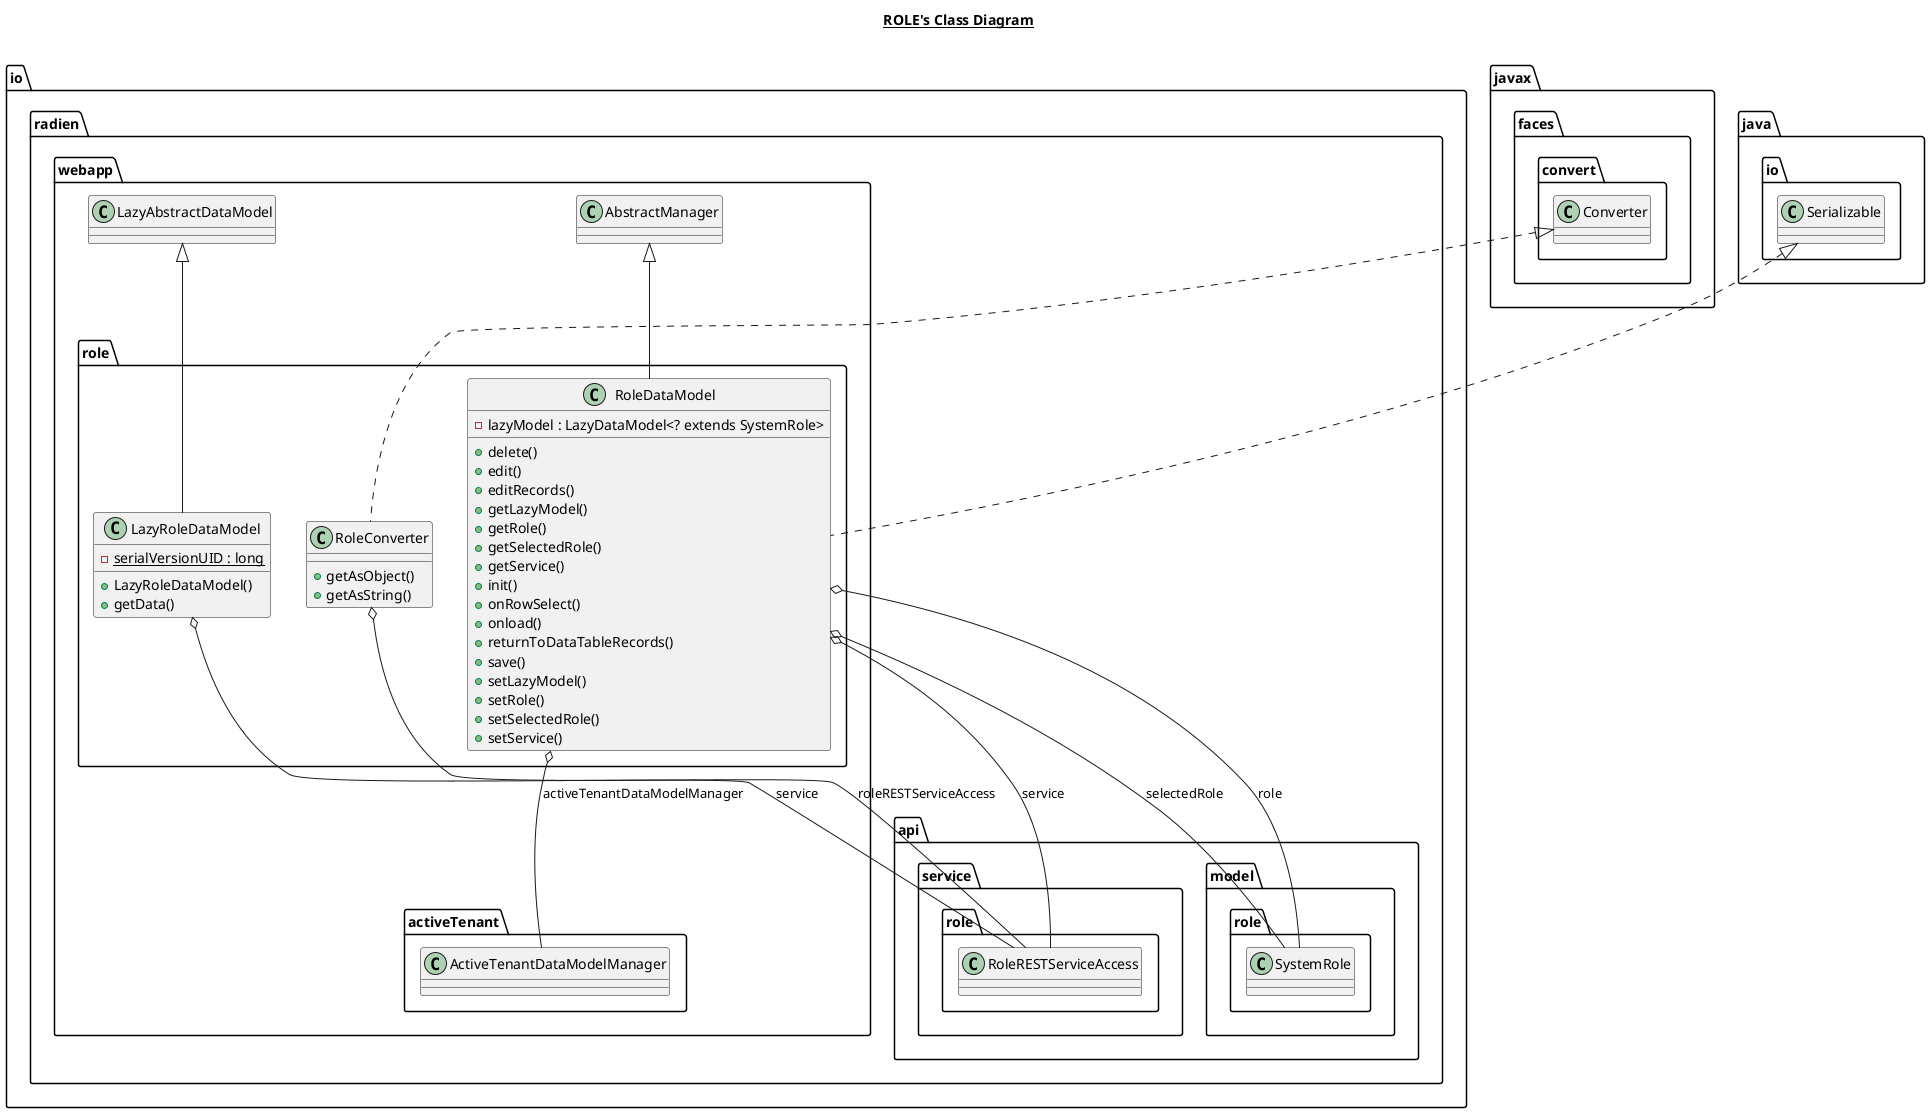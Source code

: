 @startuml

title __ROLE's Class Diagram__\n

  namespace io.radien.webapp {
    namespace role {
      class io.radien.webapp.role.LazyRoleDataModel {
          {static} - serialVersionUID : long
          + LazyRoleDataModel()
          + getData()
      }
    }
  }
  

  namespace io.radien.webapp {
    namespace role {
      class io.radien.webapp.role.RoleConverter {
          + getAsObject()
          + getAsString()
      }
    }
  }
  

  namespace io.radien.webapp {
    namespace role {
      class io.radien.webapp.role.RoleDataModel {
          - lazyModel : LazyDataModel<? extends SystemRole>
          + delete()
          + edit()
          + editRecords()
          + getLazyModel()
          + getRole()
          + getSelectedRole()
          + getService()
          + init()
          + onRowSelect()
          + onload()
          + returnToDataTableRecords()
          + save()
          + setLazyModel()
          + setRole()
          + setSelectedRole()
          + setService()
      }
    }
  }
  

  io.radien.webapp.role.LazyRoleDataModel -up-|> io.radien.webapp.LazyAbstractDataModel
  io.radien.webapp.role.LazyRoleDataModel o-- io.radien.api.service.role.RoleRESTServiceAccess : service
  io.radien.webapp.role.RoleConverter .up.|> javax.faces.convert.Converter
  io.radien.webapp.role.RoleConverter o-- io.radien.api.service.role.RoleRESTServiceAccess : roleRESTServiceAccess
  io.radien.webapp.role.RoleDataModel .up.|> java.io.Serializable
  io.radien.webapp.role.RoleDataModel -up-|> io.radien.webapp.AbstractManager
  io.radien.webapp.role.RoleDataModel o-- io.radien.webapp.activeTenant.ActiveTenantDataModelManager : activeTenantDataModelManager
  io.radien.webapp.role.RoleDataModel o-- io.radien.api.model.role.SystemRole : role
  io.radien.webapp.role.RoleDataModel o-- io.radien.api.model.role.SystemRole : selectedRole
  io.radien.webapp.role.RoleDataModel o-- io.radien.api.service.role.RoleRESTServiceAccess : service







@enduml
